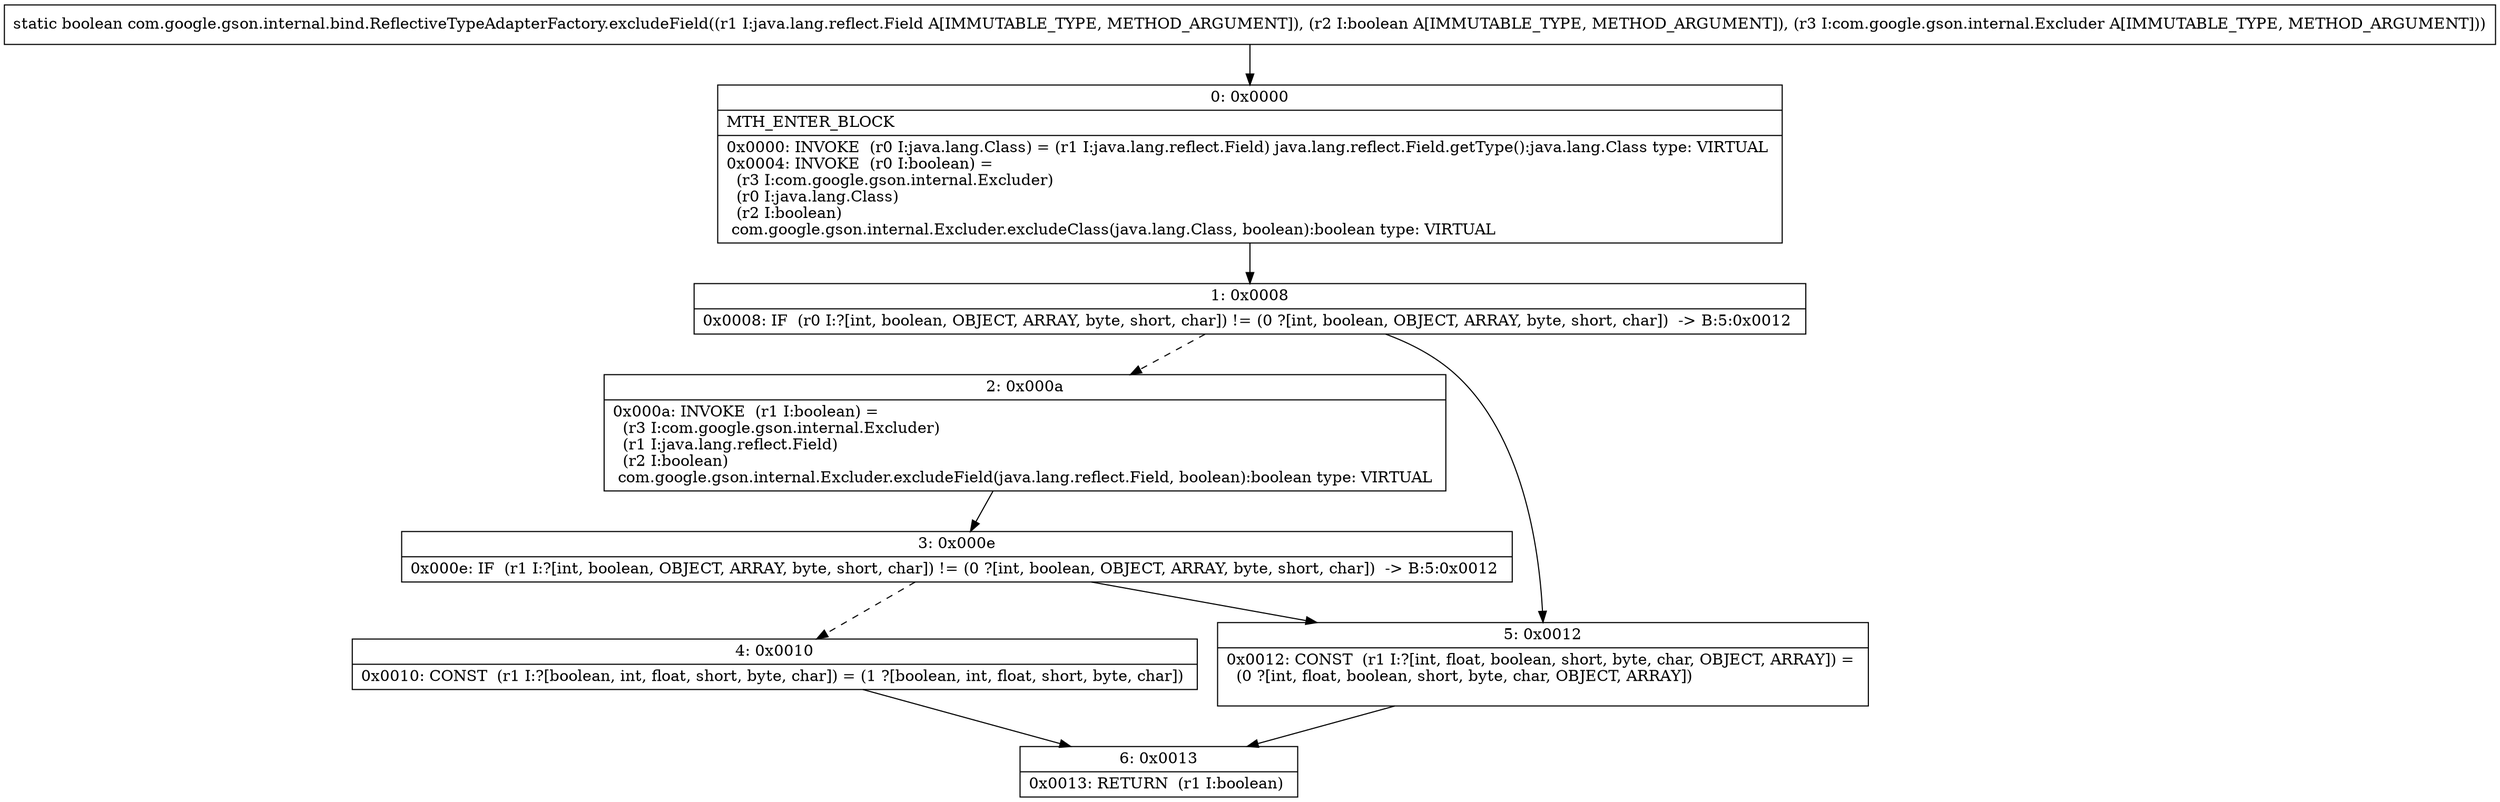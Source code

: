 digraph "CFG forcom.google.gson.internal.bind.ReflectiveTypeAdapterFactory.excludeField(Ljava\/lang\/reflect\/Field;ZLcom\/google\/gson\/internal\/Excluder;)Z" {
Node_0 [shape=record,label="{0\:\ 0x0000|MTH_ENTER_BLOCK\l|0x0000: INVOKE  (r0 I:java.lang.Class) = (r1 I:java.lang.reflect.Field) java.lang.reflect.Field.getType():java.lang.Class type: VIRTUAL \l0x0004: INVOKE  (r0 I:boolean) = \l  (r3 I:com.google.gson.internal.Excluder)\l  (r0 I:java.lang.Class)\l  (r2 I:boolean)\l com.google.gson.internal.Excluder.excludeClass(java.lang.Class, boolean):boolean type: VIRTUAL \l}"];
Node_1 [shape=record,label="{1\:\ 0x0008|0x0008: IF  (r0 I:?[int, boolean, OBJECT, ARRAY, byte, short, char]) != (0 ?[int, boolean, OBJECT, ARRAY, byte, short, char])  \-\> B:5:0x0012 \l}"];
Node_2 [shape=record,label="{2\:\ 0x000a|0x000a: INVOKE  (r1 I:boolean) = \l  (r3 I:com.google.gson.internal.Excluder)\l  (r1 I:java.lang.reflect.Field)\l  (r2 I:boolean)\l com.google.gson.internal.Excluder.excludeField(java.lang.reflect.Field, boolean):boolean type: VIRTUAL \l}"];
Node_3 [shape=record,label="{3\:\ 0x000e|0x000e: IF  (r1 I:?[int, boolean, OBJECT, ARRAY, byte, short, char]) != (0 ?[int, boolean, OBJECT, ARRAY, byte, short, char])  \-\> B:5:0x0012 \l}"];
Node_4 [shape=record,label="{4\:\ 0x0010|0x0010: CONST  (r1 I:?[boolean, int, float, short, byte, char]) = (1 ?[boolean, int, float, short, byte, char]) \l}"];
Node_5 [shape=record,label="{5\:\ 0x0012|0x0012: CONST  (r1 I:?[int, float, boolean, short, byte, char, OBJECT, ARRAY]) = \l  (0 ?[int, float, boolean, short, byte, char, OBJECT, ARRAY])\l \l}"];
Node_6 [shape=record,label="{6\:\ 0x0013|0x0013: RETURN  (r1 I:boolean) \l}"];
MethodNode[shape=record,label="{static boolean com.google.gson.internal.bind.ReflectiveTypeAdapterFactory.excludeField((r1 I:java.lang.reflect.Field A[IMMUTABLE_TYPE, METHOD_ARGUMENT]), (r2 I:boolean A[IMMUTABLE_TYPE, METHOD_ARGUMENT]), (r3 I:com.google.gson.internal.Excluder A[IMMUTABLE_TYPE, METHOD_ARGUMENT])) }"];
MethodNode -> Node_0;
Node_0 -> Node_1;
Node_1 -> Node_2[style=dashed];
Node_1 -> Node_5;
Node_2 -> Node_3;
Node_3 -> Node_4[style=dashed];
Node_3 -> Node_5;
Node_4 -> Node_6;
Node_5 -> Node_6;
}


